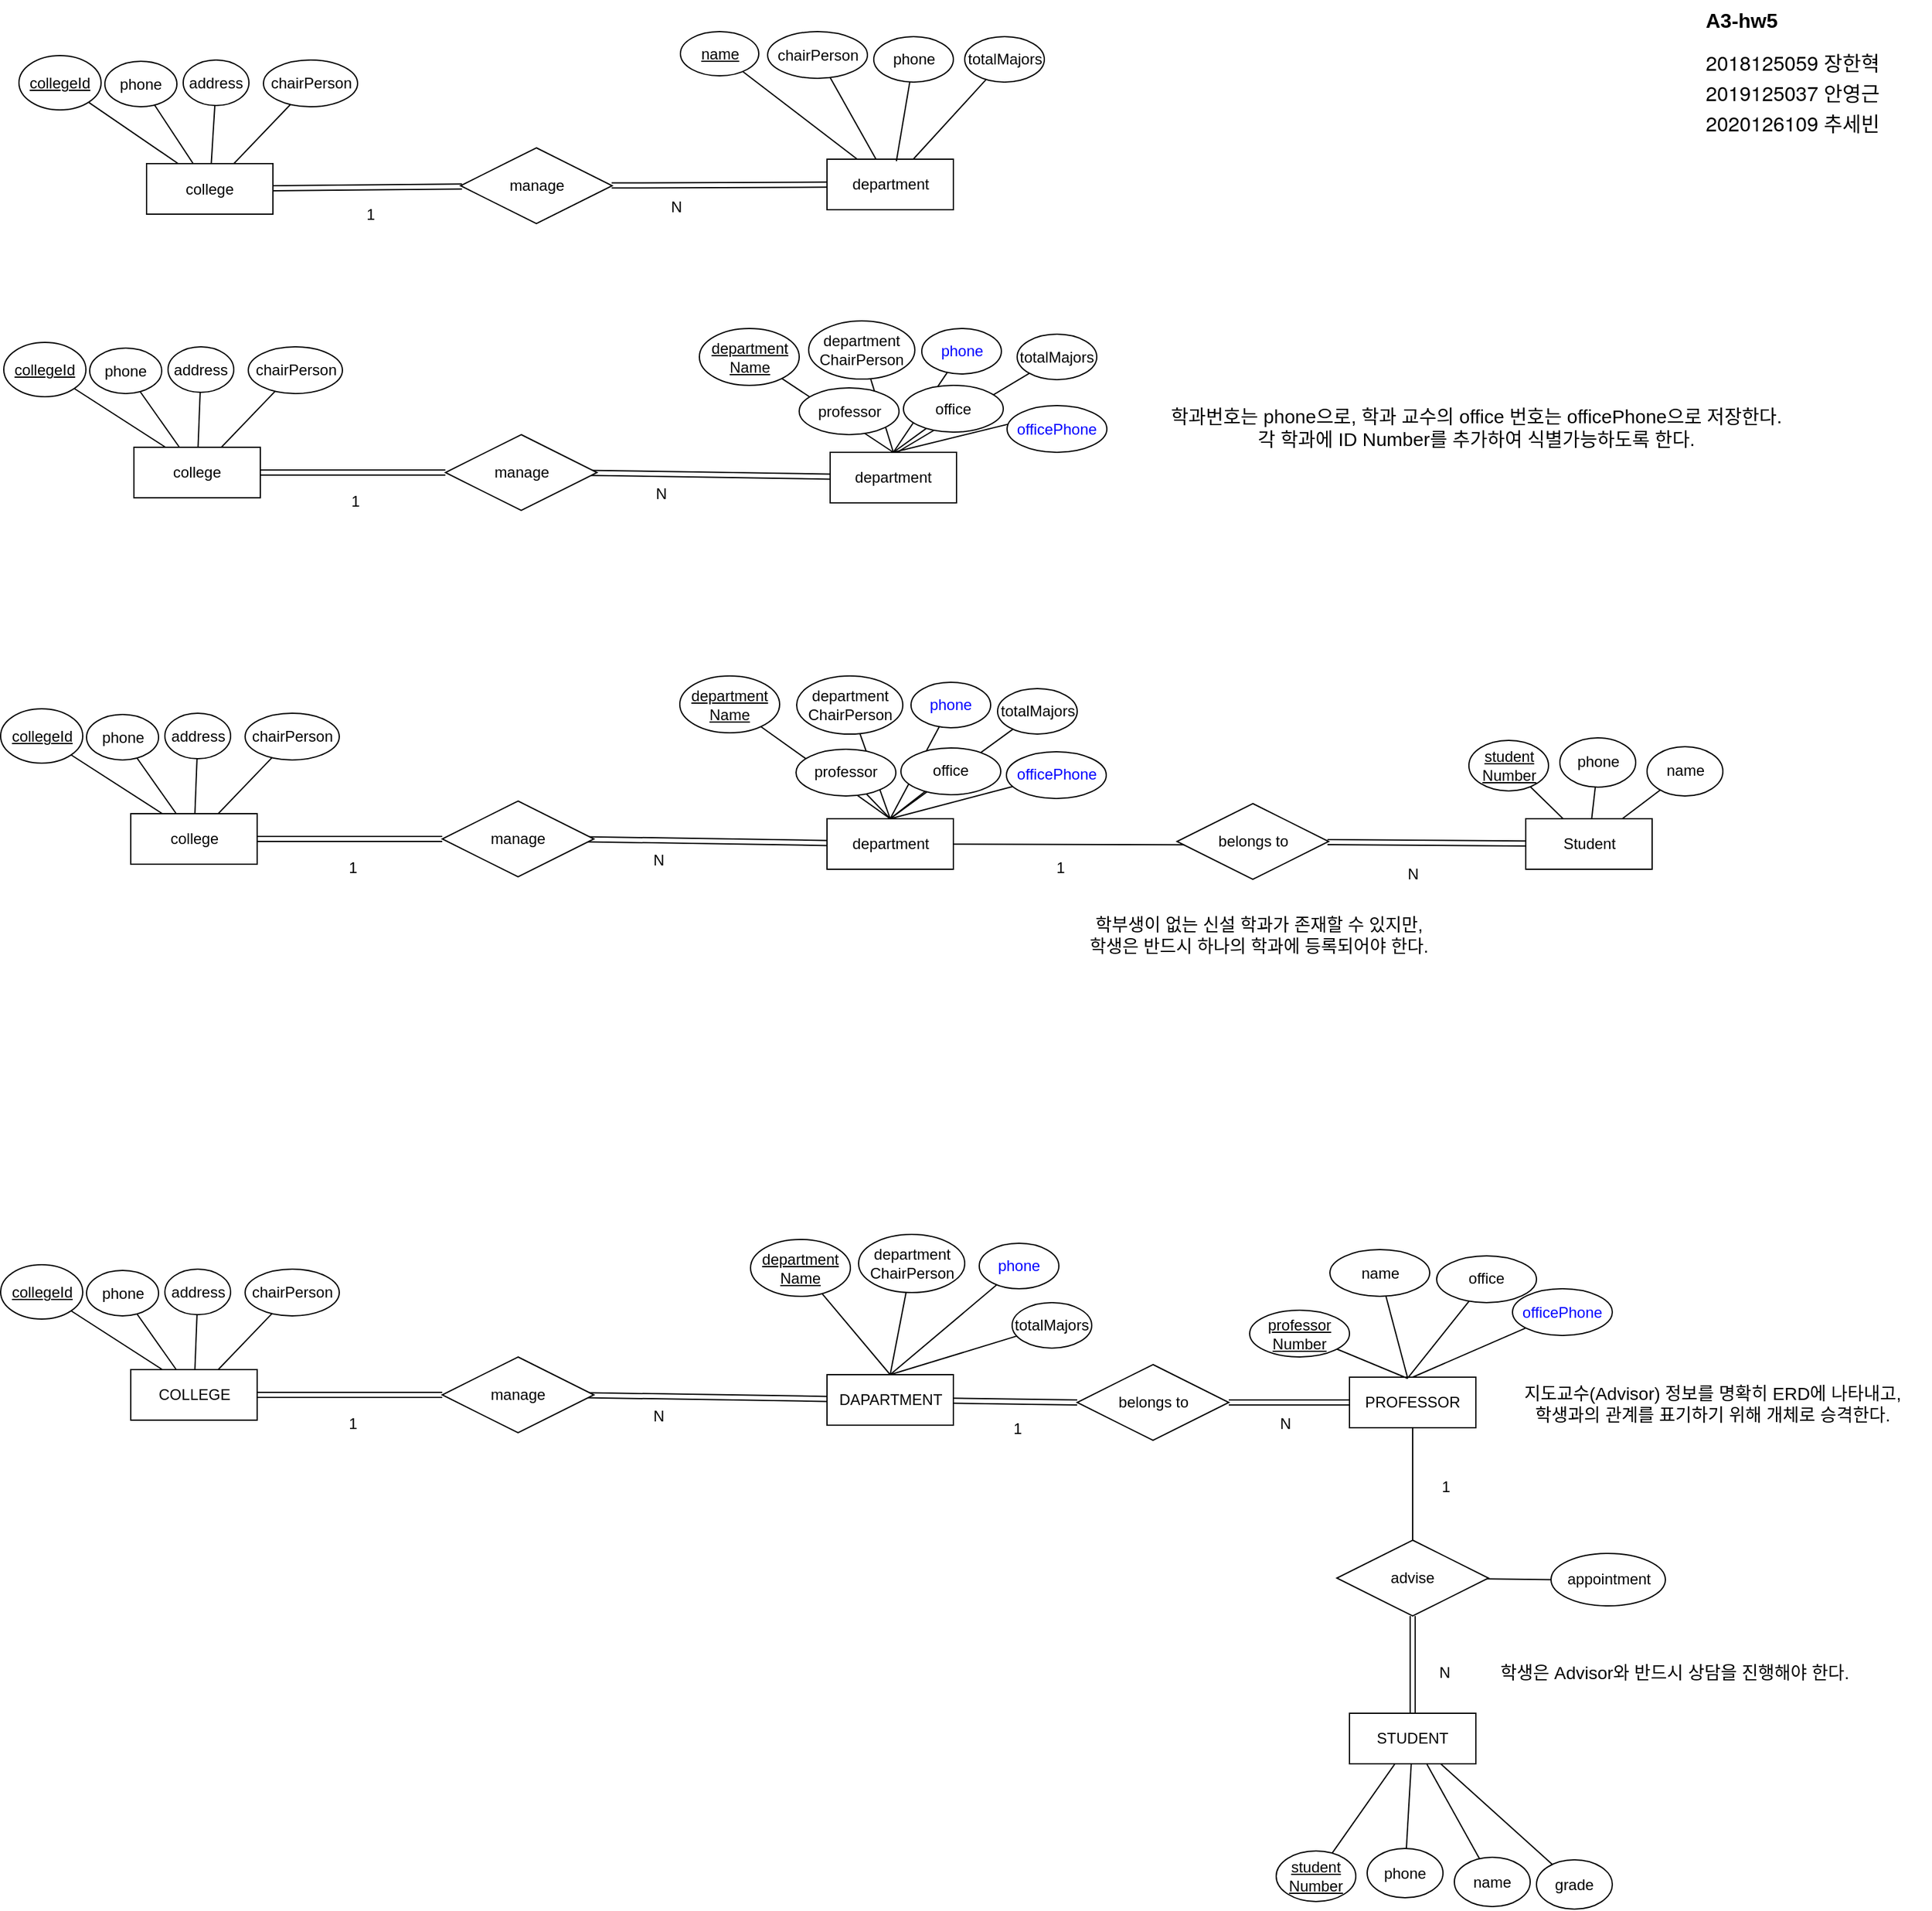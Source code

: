 <mxfile version="24.2.7" type="github">
  <diagram name="페이지-1" id="x8SsmTS3z8Ox9c6H-yE6">
    <mxGraphModel dx="1257" dy="1137" grid="0" gridSize="10" guides="1" tooltips="1" connect="1" arrows="1" fold="1" page="1" pageScale="1" pageWidth="1600" pageHeight="900" math="0" shadow="0">
      <root>
        <mxCell id="0" />
        <mxCell id="1" parent="0" />
        <mxCell id="0O6U-kspZKTYRyNdCRrt-160" style="rounded=0;orthogonalLoop=1;jettySize=auto;html=1;endArrow=none;endFill=0;entryX=0.5;entryY=0;entryDx=0;entryDy=0;" parent="1" target="0O6U-kspZKTYRyNdCRrt-48" edge="1">
          <mxGeometry relative="1" as="geometry">
            <mxPoint x="872.739" y="357.702" as="sourcePoint" />
            <mxPoint x="785" y="464" as="targetPoint" />
          </mxGeometry>
        </mxCell>
        <mxCell id="0O6U-kspZKTYRyNdCRrt-72" style="rounded=0;orthogonalLoop=1;jettySize=auto;html=1;endArrow=none;endFill=0;entryX=0.5;entryY=0;entryDx=0;entryDy=0;" parent="1" source="0O6U-kspZKTYRyNdCRrt-70" target="0O6U-kspZKTYRyNdCRrt-48" edge="1">
          <mxGeometry relative="1" as="geometry" />
        </mxCell>
        <mxCell id="0O6U-kspZKTYRyNdCRrt-22" style="rounded=0;orthogonalLoop=1;jettySize=auto;html=1;endArrow=none;endFill=0;" parent="1" source="0O6U-kspZKTYRyNdCRrt-1" target="0O6U-kspZKTYRyNdCRrt-21" edge="1">
          <mxGeometry relative="1" as="geometry" />
        </mxCell>
        <mxCell id="0O6U-kspZKTYRyNdCRrt-1" value="department" style="whiteSpace=wrap;html=1;align=center;" parent="1" vertex="1">
          <mxGeometry x="696.5" y="156" width="100" height="40" as="geometry" />
        </mxCell>
        <mxCell id="0O6U-kspZKTYRyNdCRrt-15" style="rounded=0;orthogonalLoop=1;jettySize=auto;html=1;endArrow=none;endFill=0;" parent="1" source="0O6U-kspZKTYRyNdCRrt-2" target="0O6U-kspZKTYRyNdCRrt-1" edge="1">
          <mxGeometry relative="1" as="geometry" />
        </mxCell>
        <mxCell id="0O6U-kspZKTYRyNdCRrt-2" value="chairPerson" style="ellipse;whiteSpace=wrap;html=1;align=center;" parent="1" vertex="1">
          <mxGeometry x="649.5" y="55" width="79" height="37" as="geometry" />
        </mxCell>
        <mxCell id="0O6U-kspZKTYRyNdCRrt-13" style="rounded=0;orthogonalLoop=1;jettySize=auto;html=1;endArrow=none;endFill=0;" parent="1" source="0O6U-kspZKTYRyNdCRrt-3" target="0O6U-kspZKTYRyNdCRrt-1" edge="1">
          <mxGeometry relative="1" as="geometry" />
        </mxCell>
        <mxCell id="0O6U-kspZKTYRyNdCRrt-3" value="&lt;u&gt;name&lt;/u&gt;" style="ellipse;whiteSpace=wrap;html=1;align=center;" parent="1" vertex="1">
          <mxGeometry x="580.5" y="55" width="62" height="35" as="geometry" />
        </mxCell>
        <mxCell id="0O6U-kspZKTYRyNdCRrt-18" style="rounded=0;orthogonalLoop=1;jettySize=auto;html=1;entryX=0.549;entryY=0.04;entryDx=0;entryDy=0;endArrow=none;endFill=0;entryPerimeter=0;" parent="1" source="0O6U-kspZKTYRyNdCRrt-4" target="0O6U-kspZKTYRyNdCRrt-1" edge="1">
          <mxGeometry relative="1" as="geometry" />
        </mxCell>
        <mxCell id="0O6U-kspZKTYRyNdCRrt-4" value="phone" style="ellipse;whiteSpace=wrap;html=1;align=center;" parent="1" vertex="1">
          <mxGeometry x="733.5" y="59" width="63" height="36" as="geometry" />
        </mxCell>
        <mxCell id="0O6U-kspZKTYRyNdCRrt-19" style="rounded=0;orthogonalLoop=1;jettySize=auto;html=1;endArrow=none;endFill=0;" parent="1" source="0O6U-kspZKTYRyNdCRrt-5" target="0O6U-kspZKTYRyNdCRrt-6" edge="1">
          <mxGeometry relative="1" as="geometry" />
        </mxCell>
        <mxCell id="0O6U-kspZKTYRyNdCRrt-5" value="address" style="ellipse;whiteSpace=wrap;html=1;align=center;" parent="1" vertex="1">
          <mxGeometry x="187" y="77.5" width="52" height="36" as="geometry" />
        </mxCell>
        <mxCell id="0O6U-kspZKTYRyNdCRrt-173" style="rounded=0;orthogonalLoop=1;jettySize=auto;html=1;shape=link;" parent="1" source="0O6U-kspZKTYRyNdCRrt-6" target="0O6U-kspZKTYRyNdCRrt-7" edge="1">
          <mxGeometry relative="1" as="geometry" />
        </mxCell>
        <mxCell id="0O6U-kspZKTYRyNdCRrt-6" value="college" style="whiteSpace=wrap;html=1;align=center;" parent="1" vertex="1">
          <mxGeometry x="158" y="159.5" width="100" height="40" as="geometry" />
        </mxCell>
        <mxCell id="0O6U-kspZKTYRyNdCRrt-10" style="rounded=0;orthogonalLoop=1;jettySize=auto;html=1;shape=link;" parent="1" source="0O6U-kspZKTYRyNdCRrt-7" target="0O6U-kspZKTYRyNdCRrt-1" edge="1">
          <mxGeometry relative="1" as="geometry" />
        </mxCell>
        <mxCell id="0O6U-kspZKTYRyNdCRrt-7" value="manage" style="shape=rhombus;perimeter=rhombusPerimeter;whiteSpace=wrap;html=1;align=center;" parent="1" vertex="1">
          <mxGeometry x="406.5" y="147" width="120" height="60" as="geometry" />
        </mxCell>
        <mxCell id="0O6U-kspZKTYRyNdCRrt-11" value="1" style="text;html=1;align=center;verticalAlign=middle;resizable=0;points=[];autosize=1;strokeColor=none;fillColor=none;" parent="1" vertex="1">
          <mxGeometry x="322.5" y="187" width="25" height="26" as="geometry" />
        </mxCell>
        <mxCell id="0O6U-kspZKTYRyNdCRrt-12" value="N" style="text;html=1;align=center;verticalAlign=middle;resizable=0;points=[];autosize=1;strokeColor=none;fillColor=none;" parent="1" vertex="1">
          <mxGeometry x="563.5" y="181" width="27" height="26" as="geometry" />
        </mxCell>
        <mxCell id="0O6U-kspZKTYRyNdCRrt-14" style="edgeStyle=orthogonalEdgeStyle;rounded=0;orthogonalLoop=1;jettySize=auto;html=1;exitX=0.5;exitY=1;exitDx=0;exitDy=0;" parent="1" source="0O6U-kspZKTYRyNdCRrt-3" target="0O6U-kspZKTYRyNdCRrt-3" edge="1">
          <mxGeometry relative="1" as="geometry" />
        </mxCell>
        <mxCell id="0O6U-kspZKTYRyNdCRrt-17" style="rounded=0;orthogonalLoop=1;jettySize=auto;html=1;endArrow=none;endFill=0;" parent="1" source="0O6U-kspZKTYRyNdCRrt-16" target="0O6U-kspZKTYRyNdCRrt-6" edge="1">
          <mxGeometry relative="1" as="geometry" />
        </mxCell>
        <mxCell id="0O6U-kspZKTYRyNdCRrt-16" value="phone" style="ellipse;whiteSpace=wrap;html=1;align=center;" parent="1" vertex="1">
          <mxGeometry x="125" y="78.5" width="57" height="36" as="geometry" />
        </mxCell>
        <mxCell id="0O6U-kspZKTYRyNdCRrt-21" value="totalMajors" style="ellipse;whiteSpace=wrap;html=1;align=center;" parent="1" vertex="1">
          <mxGeometry x="805.5" y="59" width="63" height="36" as="geometry" />
        </mxCell>
        <mxCell id="0O6U-kspZKTYRyNdCRrt-46" style="rounded=0;orthogonalLoop=1;jettySize=auto;html=1;endArrow=none;endFill=0;" parent="1" source="0O6U-kspZKTYRyNdCRrt-43" target="0O6U-kspZKTYRyNdCRrt-6" edge="1">
          <mxGeometry relative="1" as="geometry" />
        </mxCell>
        <mxCell id="0O6U-kspZKTYRyNdCRrt-43" value="chairPerson" style="ellipse;whiteSpace=wrap;html=1;align=center;" parent="1" vertex="1">
          <mxGeometry x="250.5" y="77.5" width="74.5" height="37" as="geometry" />
        </mxCell>
        <mxCell id="0O6U-kspZKTYRyNdCRrt-47" style="rounded=0;orthogonalLoop=1;jettySize=auto;html=1;endArrow=none;endFill=0;exitX=0.531;exitY=-0.003;exitDx=0;exitDy=0;exitPerimeter=0;" parent="1" source="0O6U-kspZKTYRyNdCRrt-48" target="0O6U-kspZKTYRyNdCRrt-66" edge="1">
          <mxGeometry relative="1" as="geometry" />
        </mxCell>
        <mxCell id="0O6U-kspZKTYRyNdCRrt-48" value="department" style="whiteSpace=wrap;html=1;align=center;" parent="1" vertex="1">
          <mxGeometry x="699" y="388" width="100" height="40" as="geometry" />
        </mxCell>
        <mxCell id="0O6U-kspZKTYRyNdCRrt-49" style="rounded=0;orthogonalLoop=1;jettySize=auto;html=1;endArrow=none;endFill=0;entryX=0.5;entryY=0;entryDx=0;entryDy=0;" parent="1" source="0O6U-kspZKTYRyNdCRrt-50" target="0O6U-kspZKTYRyNdCRrt-48" edge="1">
          <mxGeometry relative="1" as="geometry">
            <mxPoint x="756" y="463" as="targetPoint" />
          </mxGeometry>
        </mxCell>
        <mxCell id="0O6U-kspZKTYRyNdCRrt-50" value="&lt;div&gt;department&lt;/div&gt;ChairPerson" style="ellipse;whiteSpace=wrap;html=1;align=center;" parent="1" vertex="1">
          <mxGeometry x="682" y="284" width="84" height="46" as="geometry" />
        </mxCell>
        <mxCell id="0O6U-kspZKTYRyNdCRrt-51" style="rounded=0;orthogonalLoop=1;jettySize=auto;html=1;endArrow=none;endFill=0;entryX=0.5;entryY=0;entryDx=0;entryDy=0;" parent="1" source="0O6U-kspZKTYRyNdCRrt-52" target="0O6U-kspZKTYRyNdCRrt-48" edge="1">
          <mxGeometry relative="1" as="geometry" />
        </mxCell>
        <mxCell id="0O6U-kspZKTYRyNdCRrt-52" value="&lt;u&gt;department&lt;/u&gt;&lt;div&gt;&lt;u&gt;Name&lt;/u&gt;&lt;/div&gt;" style="ellipse;whiteSpace=wrap;html=1;align=center;" parent="1" vertex="1">
          <mxGeometry x="595.5" y="290" width="79" height="45" as="geometry" />
        </mxCell>
        <mxCell id="0O6U-kspZKTYRyNdCRrt-53" style="rounded=0;orthogonalLoop=1;jettySize=auto;html=1;entryX=0.5;entryY=0;entryDx=0;entryDy=0;endArrow=none;endFill=0;" parent="1" source="0O6U-kspZKTYRyNdCRrt-54" target="0O6U-kspZKTYRyNdCRrt-48" edge="1">
          <mxGeometry relative="1" as="geometry" />
        </mxCell>
        <mxCell id="0O6U-kspZKTYRyNdCRrt-54" value="&lt;font color=&quot;#0000ff&quot;&gt;phone&lt;/font&gt;" style="ellipse;whiteSpace=wrap;html=1;align=center;" parent="1" vertex="1">
          <mxGeometry x="771.5" y="290" width="63" height="36" as="geometry" />
        </mxCell>
        <mxCell id="0O6U-kspZKTYRyNdCRrt-63" style="edgeStyle=orthogonalEdgeStyle;rounded=0;orthogonalLoop=1;jettySize=auto;html=1;exitX=0.5;exitY=1;exitDx=0;exitDy=0;" parent="1" source="0O6U-kspZKTYRyNdCRrt-52" target="0O6U-kspZKTYRyNdCRrt-52" edge="1">
          <mxGeometry relative="1" as="geometry" />
        </mxCell>
        <mxCell id="0O6U-kspZKTYRyNdCRrt-66" value="totalMajors" style="ellipse;whiteSpace=wrap;html=1;align=center;" parent="1" vertex="1">
          <mxGeometry x="847" y="294.5" width="63" height="36" as="geometry" />
        </mxCell>
        <mxCell id="0O6U-kspZKTYRyNdCRrt-69" value="professor" style="ellipse;whiteSpace=wrap;html=1;align=center;" parent="1" vertex="1">
          <mxGeometry x="674.5" y="337" width="79" height="37" as="geometry" />
        </mxCell>
        <mxCell id="0O6U-kspZKTYRyNdCRrt-70" value="office" style="ellipse;whiteSpace=wrap;html=1;align=center;" parent="1" vertex="1">
          <mxGeometry x="757" y="335" width="79" height="37" as="geometry" />
        </mxCell>
        <mxCell id="0O6U-kspZKTYRyNdCRrt-73" style="edgeStyle=orthogonalEdgeStyle;rounded=0;orthogonalLoop=1;jettySize=auto;html=1;exitX=0.5;exitY=1;exitDx=0;exitDy=0;" parent="1" source="0O6U-kspZKTYRyNdCRrt-69" target="0O6U-kspZKTYRyNdCRrt-69" edge="1">
          <mxGeometry relative="1" as="geometry" />
        </mxCell>
        <mxCell id="0O6U-kspZKTYRyNdCRrt-145" value="&lt;font style=&quot;font-size: 15px;&quot;&gt;학과번호는 phone으로, 학과 교수의 office 번호는 officePhone으로 저장한다.&lt;/font&gt;&lt;div&gt;&lt;span style=&quot;font-size: 15px;&quot;&gt;각 학과에 ID Number를 추가하여 식별가능하도록 한다.&lt;/span&gt;&lt;/div&gt;" style="text;html=1;align=center;verticalAlign=middle;resizable=0;points=[];autosize=1;strokeColor=none;fillColor=none;" parent="1" vertex="1">
          <mxGeometry x="967" y="344" width="485" height="48" as="geometry" />
        </mxCell>
        <mxCell id="0O6U-kspZKTYRyNdCRrt-152" style="rounded=0;orthogonalLoop=1;jettySize=auto;html=1;entryX=0.25;entryY=0;entryDx=0;entryDy=0;endArrow=none;endFill=0;" parent="1" source="0O6U-kspZKTYRyNdCRrt-150" target="0O6U-kspZKTYRyNdCRrt-6" edge="1">
          <mxGeometry relative="1" as="geometry" />
        </mxCell>
        <mxCell id="0O6U-kspZKTYRyNdCRrt-150" value="&lt;u&gt;collegeId&lt;/u&gt;" style="ellipse;whiteSpace=wrap;html=1;align=center;" parent="1" vertex="1">
          <mxGeometry x="57" y="74" width="65" height="43" as="geometry" />
        </mxCell>
        <mxCell id="0O6U-kspZKTYRyNdCRrt-159" value="&lt;font color=&quot;#0000ff&quot;&gt;officePhone&lt;/font&gt;" style="ellipse;whiteSpace=wrap;html=1;align=center;" parent="1" vertex="1">
          <mxGeometry x="839" y="351" width="79" height="37" as="geometry" />
        </mxCell>
        <mxCell id="0O6U-kspZKTYRyNdCRrt-182" style="rounded=0;orthogonalLoop=1;jettySize=auto;html=1;endArrow=none;endFill=0;" parent="1" source="0O6U-kspZKTYRyNdCRrt-183" target="0O6U-kspZKTYRyNdCRrt-185" edge="1">
          <mxGeometry relative="1" as="geometry" />
        </mxCell>
        <mxCell id="0O6U-kspZKTYRyNdCRrt-183" value="address" style="ellipse;whiteSpace=wrap;html=1;align=center;" parent="1" vertex="1">
          <mxGeometry x="175" y="304.5" width="52" height="36" as="geometry" />
        </mxCell>
        <mxCell id="0O6U-kspZKTYRyNdCRrt-184" style="rounded=0;orthogonalLoop=1;jettySize=auto;html=1;shape=link;" parent="1" source="0O6U-kspZKTYRyNdCRrt-185" target="0O6U-kspZKTYRyNdCRrt-187" edge="1">
          <mxGeometry relative="1" as="geometry" />
        </mxCell>
        <mxCell id="0O6U-kspZKTYRyNdCRrt-185" value="college" style="whiteSpace=wrap;html=1;align=center;" parent="1" vertex="1">
          <mxGeometry x="148" y="384" width="100" height="40" as="geometry" />
        </mxCell>
        <mxCell id="0O6U-kspZKTYRyNdCRrt-186" style="rounded=0;orthogonalLoop=1;jettySize=auto;html=1;shape=link;" parent="1" target="0O6U-kspZKTYRyNdCRrt-48" edge="1">
          <mxGeometry relative="1" as="geometry">
            <mxPoint x="506.574" y="404.207" as="sourcePoint" />
            <mxPoint x="677" y="403.599" as="targetPoint" />
          </mxGeometry>
        </mxCell>
        <mxCell id="0O6U-kspZKTYRyNdCRrt-187" value="manage" style="shape=rhombus;perimeter=rhombusPerimeter;whiteSpace=wrap;html=1;align=center;" parent="1" vertex="1">
          <mxGeometry x="394.5" y="374" width="120" height="60" as="geometry" />
        </mxCell>
        <mxCell id="0O6U-kspZKTYRyNdCRrt-188" value="1" style="text;html=1;align=center;verticalAlign=middle;resizable=0;points=[];autosize=1;strokeColor=none;fillColor=none;" parent="1" vertex="1">
          <mxGeometry x="310.5" y="414" width="25" height="26" as="geometry" />
        </mxCell>
        <mxCell id="0O6U-kspZKTYRyNdCRrt-189" value="N" style="text;html=1;align=center;verticalAlign=middle;resizable=0;points=[];autosize=1;strokeColor=none;fillColor=none;" parent="1" vertex="1">
          <mxGeometry x="551.5" y="408" width="27" height="26" as="geometry" />
        </mxCell>
        <mxCell id="0O6U-kspZKTYRyNdCRrt-190" style="edgeStyle=orthogonalEdgeStyle;rounded=0;orthogonalLoop=1;jettySize=auto;html=1;exitX=0.5;exitY=1;exitDx=0;exitDy=0;" parent="1" edge="1">
          <mxGeometry relative="1" as="geometry">
            <mxPoint x="599.5" y="317" as="sourcePoint" />
            <mxPoint x="599.5" y="317" as="targetPoint" />
          </mxGeometry>
        </mxCell>
        <mxCell id="0O6U-kspZKTYRyNdCRrt-191" style="rounded=0;orthogonalLoop=1;jettySize=auto;html=1;endArrow=none;endFill=0;" parent="1" source="0O6U-kspZKTYRyNdCRrt-192" target="0O6U-kspZKTYRyNdCRrt-185" edge="1">
          <mxGeometry relative="1" as="geometry" />
        </mxCell>
        <mxCell id="0O6U-kspZKTYRyNdCRrt-192" value="phone" style="ellipse;whiteSpace=wrap;html=1;align=center;" parent="1" vertex="1">
          <mxGeometry x="113" y="305.5" width="57" height="36" as="geometry" />
        </mxCell>
        <mxCell id="0O6U-kspZKTYRyNdCRrt-194" style="rounded=0;orthogonalLoop=1;jettySize=auto;html=1;endArrow=none;endFill=0;" parent="1" source="0O6U-kspZKTYRyNdCRrt-195" target="0O6U-kspZKTYRyNdCRrt-185" edge="1">
          <mxGeometry relative="1" as="geometry" />
        </mxCell>
        <mxCell id="0O6U-kspZKTYRyNdCRrt-195" value="chairPerson" style="ellipse;whiteSpace=wrap;html=1;align=center;" parent="1" vertex="1">
          <mxGeometry x="238.5" y="304.5" width="74.5" height="37" as="geometry" />
        </mxCell>
        <mxCell id="0O6U-kspZKTYRyNdCRrt-196" style="rounded=0;orthogonalLoop=1;jettySize=auto;html=1;entryX=0.25;entryY=0;entryDx=0;entryDy=0;endArrow=none;endFill=0;" parent="1" source="0O6U-kspZKTYRyNdCRrt-197" target="0O6U-kspZKTYRyNdCRrt-185" edge="1">
          <mxGeometry relative="1" as="geometry" />
        </mxCell>
        <mxCell id="0O6U-kspZKTYRyNdCRrt-197" value="&lt;u&gt;collegeId&lt;/u&gt;" style="ellipse;whiteSpace=wrap;html=1;align=center;" parent="1" vertex="1">
          <mxGeometry x="45" y="301" width="65" height="43" as="geometry" />
        </mxCell>
        <mxCell id="0O6U-kspZKTYRyNdCRrt-199" style="rounded=0;orthogonalLoop=1;jettySize=auto;html=1;endArrow=none;endFill=0;entryX=0.5;entryY=0;entryDx=0;entryDy=0;" parent="1" source="0O6U-kspZKTYRyNdCRrt-217" target="0O6U-kspZKTYRyNdCRrt-204" edge="1">
          <mxGeometry relative="1" as="geometry">
            <mxPoint x="782.5" y="754" as="targetPoint" />
          </mxGeometry>
        </mxCell>
        <mxCell id="0O6U-kspZKTYRyNdCRrt-201" style="rounded=0;orthogonalLoop=1;jettySize=auto;html=1;endArrow=none;endFill=0;entryX=0.5;entryY=0;entryDx=0;entryDy=0;" parent="1" source="0O6U-kspZKTYRyNdCRrt-214" target="0O6U-kspZKTYRyNdCRrt-204" edge="1">
          <mxGeometry relative="1" as="geometry" />
        </mxCell>
        <mxCell id="0O6U-kspZKTYRyNdCRrt-202" style="rounded=0;orthogonalLoop=1;jettySize=auto;html=1;endArrow=none;endFill=0;entryX=0.5;entryY=0;entryDx=0;entryDy=0;" parent="1" source="0O6U-kspZKTYRyNdCRrt-213" target="0O6U-kspZKTYRyNdCRrt-204" edge="1">
          <mxGeometry relative="1" as="geometry" />
        </mxCell>
        <mxCell id="0O6U-kspZKTYRyNdCRrt-203" style="rounded=0;orthogonalLoop=1;jettySize=auto;html=1;endArrow=none;endFill=0;exitX=0.5;exitY=0;exitDx=0;exitDy=0;" parent="1" source="0O6U-kspZKTYRyNdCRrt-204" target="0O6U-kspZKTYRyNdCRrt-212" edge="1">
          <mxGeometry relative="1" as="geometry" />
        </mxCell>
        <mxCell id="0O6U-kspZKTYRyNdCRrt-204" value="department" style="whiteSpace=wrap;html=1;align=center;" parent="1" vertex="1">
          <mxGeometry x="696.5" y="678" width="100" height="40" as="geometry" />
        </mxCell>
        <mxCell id="0O6U-kspZKTYRyNdCRrt-205" style="rounded=0;orthogonalLoop=1;jettySize=auto;html=1;endArrow=none;endFill=0;entryX=0.5;entryY=0;entryDx=0;entryDy=0;" parent="1" source="0O6U-kspZKTYRyNdCRrt-206" target="0O6U-kspZKTYRyNdCRrt-204" edge="1">
          <mxGeometry relative="1" as="geometry">
            <mxPoint x="753.5" y="753" as="targetPoint" />
          </mxGeometry>
        </mxCell>
        <mxCell id="0O6U-kspZKTYRyNdCRrt-206" value="&lt;div&gt;department&lt;/div&gt;ChairPerson" style="ellipse;whiteSpace=wrap;html=1;align=center;" parent="1" vertex="1">
          <mxGeometry x="672.5" y="565" width="84" height="46" as="geometry" />
        </mxCell>
        <mxCell id="0O6U-kspZKTYRyNdCRrt-207" style="rounded=0;orthogonalLoop=1;jettySize=auto;html=1;endArrow=none;endFill=0;entryX=0.5;entryY=0;entryDx=0;entryDy=0;" parent="1" target="0O6U-kspZKTYRyNdCRrt-204" edge="1">
          <mxGeometry relative="1" as="geometry">
            <mxPoint x="644" y="605" as="sourcePoint" />
          </mxGeometry>
        </mxCell>
        <mxCell id="0O6U-kspZKTYRyNdCRrt-208" value="&lt;u&gt;department&lt;/u&gt;&lt;div&gt;&lt;u&gt;Name&lt;/u&gt;&lt;/div&gt;" style="ellipse;whiteSpace=wrap;html=1;align=center;" parent="1" vertex="1">
          <mxGeometry x="580" y="565" width="79" height="45" as="geometry" />
        </mxCell>
        <mxCell id="0O6U-kspZKTYRyNdCRrt-209" style="rounded=0;orthogonalLoop=1;jettySize=auto;html=1;entryX=0.5;entryY=0;entryDx=0;entryDy=0;endArrow=none;endFill=0;" parent="1" source="0O6U-kspZKTYRyNdCRrt-210" target="0O6U-kspZKTYRyNdCRrt-204" edge="1">
          <mxGeometry relative="1" as="geometry" />
        </mxCell>
        <mxCell id="0O6U-kspZKTYRyNdCRrt-210" value="&lt;font color=&quot;#0000ff&quot;&gt;phone&lt;/font&gt;" style="ellipse;whiteSpace=wrap;html=1;align=center;" parent="1" vertex="1">
          <mxGeometry x="763" y="570" width="63" height="36" as="geometry" />
        </mxCell>
        <mxCell id="0O6U-kspZKTYRyNdCRrt-211" style="edgeStyle=orthogonalEdgeStyle;rounded=0;orthogonalLoop=1;jettySize=auto;html=1;exitX=0.5;exitY=1;exitDx=0;exitDy=0;" parent="1" source="0O6U-kspZKTYRyNdCRrt-208" target="0O6U-kspZKTYRyNdCRrt-208" edge="1">
          <mxGeometry relative="1" as="geometry" />
        </mxCell>
        <mxCell id="0O6U-kspZKTYRyNdCRrt-212" value="totalMajors" style="ellipse;whiteSpace=wrap;html=1;align=center;" parent="1" vertex="1">
          <mxGeometry x="831.5" y="575" width="63" height="36" as="geometry" />
        </mxCell>
        <mxCell id="0O6U-kspZKTYRyNdCRrt-213" value="professor" style="ellipse;whiteSpace=wrap;html=1;align=center;" parent="1" vertex="1">
          <mxGeometry x="672" y="622.98" width="79" height="37" as="geometry" />
        </mxCell>
        <mxCell id="0O6U-kspZKTYRyNdCRrt-214" value="office" style="ellipse;whiteSpace=wrap;html=1;align=center;" parent="1" vertex="1">
          <mxGeometry x="755" y="621.98" width="79" height="37" as="geometry" />
        </mxCell>
        <mxCell id="0O6U-kspZKTYRyNdCRrt-215" style="edgeStyle=orthogonalEdgeStyle;rounded=0;orthogonalLoop=1;jettySize=auto;html=1;exitX=0.5;exitY=1;exitDx=0;exitDy=0;" parent="1" source="0O6U-kspZKTYRyNdCRrt-213" target="0O6U-kspZKTYRyNdCRrt-213" edge="1">
          <mxGeometry relative="1" as="geometry" />
        </mxCell>
        <mxCell id="0O6U-kspZKTYRyNdCRrt-217" value="&lt;font color=&quot;#0000ff&quot;&gt;officePhone&lt;/font&gt;" style="ellipse;whiteSpace=wrap;html=1;align=center;" parent="1" vertex="1">
          <mxGeometry x="838.5" y="624.96" width="79" height="37" as="geometry" />
        </mxCell>
        <mxCell id="0O6U-kspZKTYRyNdCRrt-218" style="rounded=0;orthogonalLoop=1;jettySize=auto;html=1;endArrow=none;endFill=0;" parent="1" source="0O6U-kspZKTYRyNdCRrt-219" target="0O6U-kspZKTYRyNdCRrt-221" edge="1">
          <mxGeometry relative="1" as="geometry" />
        </mxCell>
        <mxCell id="0O6U-kspZKTYRyNdCRrt-219" value="address" style="ellipse;whiteSpace=wrap;html=1;align=center;" parent="1" vertex="1">
          <mxGeometry x="172.5" y="594.5" width="52" height="36" as="geometry" />
        </mxCell>
        <mxCell id="0O6U-kspZKTYRyNdCRrt-220" style="rounded=0;orthogonalLoop=1;jettySize=auto;html=1;shape=link;" parent="1" source="0O6U-kspZKTYRyNdCRrt-221" target="0O6U-kspZKTYRyNdCRrt-223" edge="1">
          <mxGeometry relative="1" as="geometry" />
        </mxCell>
        <mxCell id="0O6U-kspZKTYRyNdCRrt-221" value="college" style="whiteSpace=wrap;html=1;align=center;" parent="1" vertex="1">
          <mxGeometry x="145.5" y="674" width="100" height="40" as="geometry" />
        </mxCell>
        <mxCell id="0O6U-kspZKTYRyNdCRrt-222" style="rounded=0;orthogonalLoop=1;jettySize=auto;html=1;shape=link;" parent="1" target="0O6U-kspZKTYRyNdCRrt-204" edge="1">
          <mxGeometry relative="1" as="geometry">
            <mxPoint x="504.074" y="694.207" as="sourcePoint" />
            <mxPoint x="674.5" y="693.599" as="targetPoint" />
          </mxGeometry>
        </mxCell>
        <mxCell id="0O6U-kspZKTYRyNdCRrt-223" value="manage" style="shape=rhombus;perimeter=rhombusPerimeter;whiteSpace=wrap;html=1;align=center;" parent="1" vertex="1">
          <mxGeometry x="392" y="664" width="120" height="60" as="geometry" />
        </mxCell>
        <mxCell id="0O6U-kspZKTYRyNdCRrt-224" value="1" style="text;html=1;align=center;verticalAlign=middle;resizable=0;points=[];autosize=1;strokeColor=none;fillColor=none;" parent="1" vertex="1">
          <mxGeometry x="308" y="704" width="25" height="26" as="geometry" />
        </mxCell>
        <mxCell id="0O6U-kspZKTYRyNdCRrt-225" value="N" style="text;html=1;align=center;verticalAlign=middle;resizable=0;points=[];autosize=1;strokeColor=none;fillColor=none;" parent="1" vertex="1">
          <mxGeometry x="549" y="698" width="27" height="26" as="geometry" />
        </mxCell>
        <mxCell id="0O6U-kspZKTYRyNdCRrt-226" style="edgeStyle=orthogonalEdgeStyle;rounded=0;orthogonalLoop=1;jettySize=auto;html=1;exitX=0.5;exitY=1;exitDx=0;exitDy=0;" parent="1" edge="1">
          <mxGeometry relative="1" as="geometry">
            <mxPoint x="597" y="607" as="sourcePoint" />
            <mxPoint x="597" y="607" as="targetPoint" />
          </mxGeometry>
        </mxCell>
        <mxCell id="0O6U-kspZKTYRyNdCRrt-227" style="rounded=0;orthogonalLoop=1;jettySize=auto;html=1;endArrow=none;endFill=0;" parent="1" source="0O6U-kspZKTYRyNdCRrt-228" target="0O6U-kspZKTYRyNdCRrt-221" edge="1">
          <mxGeometry relative="1" as="geometry" />
        </mxCell>
        <mxCell id="0O6U-kspZKTYRyNdCRrt-228" value="phone" style="ellipse;whiteSpace=wrap;html=1;align=center;" parent="1" vertex="1">
          <mxGeometry x="110.5" y="595.5" width="57" height="36" as="geometry" />
        </mxCell>
        <mxCell id="0O6U-kspZKTYRyNdCRrt-229" style="rounded=0;orthogonalLoop=1;jettySize=auto;html=1;endArrow=none;endFill=0;" parent="1" source="0O6U-kspZKTYRyNdCRrt-230" target="0O6U-kspZKTYRyNdCRrt-221" edge="1">
          <mxGeometry relative="1" as="geometry" />
        </mxCell>
        <mxCell id="0O6U-kspZKTYRyNdCRrt-230" value="chairPerson" style="ellipse;whiteSpace=wrap;html=1;align=center;" parent="1" vertex="1">
          <mxGeometry x="236" y="594.5" width="74.5" height="37" as="geometry" />
        </mxCell>
        <mxCell id="0O6U-kspZKTYRyNdCRrt-231" style="rounded=0;orthogonalLoop=1;jettySize=auto;html=1;entryX=0.25;entryY=0;entryDx=0;entryDy=0;endArrow=none;endFill=0;" parent="1" source="0O6U-kspZKTYRyNdCRrt-232" target="0O6U-kspZKTYRyNdCRrt-221" edge="1">
          <mxGeometry relative="1" as="geometry" />
        </mxCell>
        <mxCell id="0O6U-kspZKTYRyNdCRrt-232" value="&lt;u&gt;collegeId&lt;/u&gt;" style="ellipse;whiteSpace=wrap;html=1;align=center;" parent="1" vertex="1">
          <mxGeometry x="42.5" y="591" width="65" height="43" as="geometry" />
        </mxCell>
        <mxCell id="0O6U-kspZKTYRyNdCRrt-233" value="Student" style="whiteSpace=wrap;html=1;align=center;" parent="1" vertex="1">
          <mxGeometry x="1249.5" y="678" width="100" height="40" as="geometry" />
        </mxCell>
        <mxCell id="0O6U-kspZKTYRyNdCRrt-234" style="rounded=0;orthogonalLoop=1;jettySize=auto;html=1;shape=link;" parent="1" source="0O6U-kspZKTYRyNdCRrt-235" target="0O6U-kspZKTYRyNdCRrt-233" edge="1">
          <mxGeometry relative="1" as="geometry" />
        </mxCell>
        <mxCell id="0O6U-kspZKTYRyNdCRrt-235" value="belongs to" style="shape=rhombus;perimeter=rhombusPerimeter;whiteSpace=wrap;html=1;align=center;" parent="1" vertex="1">
          <mxGeometry x="973.5" y="666" width="120" height="60" as="geometry" />
        </mxCell>
        <mxCell id="0O6U-kspZKTYRyNdCRrt-236" value="&lt;font style=&quot;font-size: 14px;&quot;&gt;학부생이 없는 신설 학과가 존재할 수 있지만,&lt;/font&gt;&lt;div style=&quot;font-size: 14px;&quot;&gt;&lt;font style=&quot;font-size: 14px;&quot;&gt;학생은 반드시 하나의 학과에 등록되어야 한다.&lt;/font&gt;&lt;/div&gt;" style="text;html=1;align=center;verticalAlign=middle;resizable=0;points=[];autosize=1;strokeColor=none;fillColor=none;" parent="1" vertex="1">
          <mxGeometry x="902.5" y="747" width="271" height="46" as="geometry" />
        </mxCell>
        <mxCell id="0O6U-kspZKTYRyNdCRrt-237" style="rounded=0;orthogonalLoop=1;jettySize=auto;html=1;endArrow=none;endFill=0;" parent="1" source="0O6U-kspZKTYRyNdCRrt-238" target="0O6U-kspZKTYRyNdCRrt-233" edge="1">
          <mxGeometry relative="1" as="geometry" />
        </mxCell>
        <mxCell id="0O6U-kspZKTYRyNdCRrt-238" value="&lt;div&gt;&lt;u&gt;student&lt;/u&gt;&lt;/div&gt;&lt;u&gt;Number&lt;/u&gt;" style="ellipse;whiteSpace=wrap;html=1;align=center;" parent="1" vertex="1">
          <mxGeometry x="1204.5" y="615.95" width="63" height="40" as="geometry" />
        </mxCell>
        <mxCell id="0O6U-kspZKTYRyNdCRrt-239" style="rounded=0;orthogonalLoop=1;jettySize=auto;html=1;endArrow=none;endFill=0;" parent="1" source="0O6U-kspZKTYRyNdCRrt-240" target="0O6U-kspZKTYRyNdCRrt-233" edge="1">
          <mxGeometry relative="1" as="geometry" />
        </mxCell>
        <mxCell id="0O6U-kspZKTYRyNdCRrt-240" value="phone" style="ellipse;whiteSpace=wrap;html=1;align=center;" parent="1" vertex="1">
          <mxGeometry x="1276.5" y="613.98" width="60" height="39" as="geometry" />
        </mxCell>
        <mxCell id="0O6U-kspZKTYRyNdCRrt-241" style="rounded=0;orthogonalLoop=1;jettySize=auto;html=1;endArrow=none;endFill=0;" parent="1" source="0O6U-kspZKTYRyNdCRrt-242" target="0O6U-kspZKTYRyNdCRrt-233" edge="1">
          <mxGeometry relative="1" as="geometry" />
        </mxCell>
        <mxCell id="0O6U-kspZKTYRyNdCRrt-242" value="name" style="ellipse;whiteSpace=wrap;html=1;align=center;" parent="1" vertex="1">
          <mxGeometry x="1345.5" y="620.98" width="60" height="39" as="geometry" />
        </mxCell>
        <mxCell id="0O6U-kspZKTYRyNdCRrt-243" value="N" style="text;html=1;align=center;verticalAlign=middle;resizable=0;points=[];autosize=1;strokeColor=none;fillColor=none;" parent="1" vertex="1">
          <mxGeometry x="1146.5" y="709" width="27" height="26" as="geometry" />
        </mxCell>
        <mxCell id="0O6U-kspZKTYRyNdCRrt-245" style="rounded=0;orthogonalLoop=1;jettySize=auto;html=1;entryX=0.047;entryY=0.543;entryDx=0;entryDy=0;entryPerimeter=0;endArrow=none;endFill=0;" parent="1" source="0O6U-kspZKTYRyNdCRrt-204" target="0O6U-kspZKTYRyNdCRrt-235" edge="1">
          <mxGeometry relative="1" as="geometry" />
        </mxCell>
        <mxCell id="0O6U-kspZKTYRyNdCRrt-250" value="1" style="text;html=1;align=center;verticalAlign=middle;resizable=0;points=[];autosize=1;strokeColor=none;fillColor=none;" parent="1" vertex="1">
          <mxGeometry x="868" y="704" width="25" height="26" as="geometry" />
        </mxCell>
        <mxCell id="0O6U-kspZKTYRyNdCRrt-251" style="rounded=0;orthogonalLoop=1;jettySize=auto;html=1;endArrow=none;endFill=0;entryX=0.5;entryY=0;entryDx=0;entryDy=0;" parent="1" source="0O6U-kspZKTYRyNdCRrt-269" target="0O6U-kspZKTYRyNdCRrt-301" edge="1">
          <mxGeometry relative="1" as="geometry">
            <mxPoint x="782.5" y="1194" as="targetPoint" />
          </mxGeometry>
        </mxCell>
        <mxCell id="0O6U-kspZKTYRyNdCRrt-253" style="rounded=0;orthogonalLoop=1;jettySize=auto;html=1;endArrow=none;endFill=0;entryX=0.463;entryY=0.011;entryDx=0;entryDy=0;entryPerimeter=0;" parent="1" source="0O6U-kspZKTYRyNdCRrt-266" target="0O6U-kspZKTYRyNdCRrt-301" edge="1">
          <mxGeometry relative="1" as="geometry" />
        </mxCell>
        <mxCell id="0O6U-kspZKTYRyNdCRrt-255" style="rounded=0;orthogonalLoop=1;jettySize=auto;html=1;endArrow=none;endFill=0;exitX=0.5;exitY=0;exitDx=0;exitDy=0;" parent="1" source="0O6U-kspZKTYRyNdCRrt-256" target="0O6U-kspZKTYRyNdCRrt-264" edge="1">
          <mxGeometry relative="1" as="geometry" />
        </mxCell>
        <mxCell id="0O6U-kspZKTYRyNdCRrt-256" value="DAPARTMENT" style="whiteSpace=wrap;html=1;align=center;" parent="1" vertex="1">
          <mxGeometry x="696.5" y="1118" width="100" height="40" as="geometry" />
        </mxCell>
        <mxCell id="0O6U-kspZKTYRyNdCRrt-257" style="rounded=0;orthogonalLoop=1;jettySize=auto;html=1;endArrow=none;endFill=0;entryX=0.5;entryY=0;entryDx=0;entryDy=0;" parent="1" source="0O6U-kspZKTYRyNdCRrt-258" target="0O6U-kspZKTYRyNdCRrt-256" edge="1">
          <mxGeometry relative="1" as="geometry">
            <mxPoint x="753.5" y="1193" as="targetPoint" />
          </mxGeometry>
        </mxCell>
        <mxCell id="0O6U-kspZKTYRyNdCRrt-258" value="&lt;div&gt;department&lt;/div&gt;ChairPerson" style="ellipse;whiteSpace=wrap;html=1;align=center;" parent="1" vertex="1">
          <mxGeometry x="721.5" y="1007" width="84" height="46" as="geometry" />
        </mxCell>
        <mxCell id="0O6U-kspZKTYRyNdCRrt-259" style="rounded=0;orthogonalLoop=1;jettySize=auto;html=1;endArrow=none;endFill=0;entryX=0.5;entryY=0;entryDx=0;entryDy=0;" parent="1" source="0O6U-kspZKTYRyNdCRrt-260" target="0O6U-kspZKTYRyNdCRrt-256" edge="1">
          <mxGeometry relative="1" as="geometry" />
        </mxCell>
        <mxCell id="0O6U-kspZKTYRyNdCRrt-260" value="&lt;u&gt;department&lt;/u&gt;&lt;div&gt;&lt;u&gt;Name&lt;/u&gt;&lt;/div&gt;" style="ellipse;whiteSpace=wrap;html=1;align=center;" parent="1" vertex="1">
          <mxGeometry x="636" y="1011" width="79" height="45" as="geometry" />
        </mxCell>
        <mxCell id="0O6U-kspZKTYRyNdCRrt-261" style="rounded=0;orthogonalLoop=1;jettySize=auto;html=1;entryX=0.5;entryY=0;entryDx=0;entryDy=0;endArrow=none;endFill=0;" parent="1" source="0O6U-kspZKTYRyNdCRrt-262" target="0O6U-kspZKTYRyNdCRrt-256" edge="1">
          <mxGeometry relative="1" as="geometry" />
        </mxCell>
        <mxCell id="0O6U-kspZKTYRyNdCRrt-262" value="&lt;font color=&quot;#0000ff&quot;&gt;phone&lt;/font&gt;" style="ellipse;whiteSpace=wrap;html=1;align=center;" parent="1" vertex="1">
          <mxGeometry x="817" y="1014" width="63" height="36" as="geometry" />
        </mxCell>
        <mxCell id="0O6U-kspZKTYRyNdCRrt-263" style="edgeStyle=orthogonalEdgeStyle;rounded=0;orthogonalLoop=1;jettySize=auto;html=1;exitX=0.5;exitY=1;exitDx=0;exitDy=0;" parent="1" source="0O6U-kspZKTYRyNdCRrt-260" target="0O6U-kspZKTYRyNdCRrt-260" edge="1">
          <mxGeometry relative="1" as="geometry" />
        </mxCell>
        <mxCell id="0O6U-kspZKTYRyNdCRrt-264" value="totalMajors" style="ellipse;whiteSpace=wrap;html=1;align=center;" parent="1" vertex="1">
          <mxGeometry x="843" y="1060.98" width="63" height="36" as="geometry" />
        </mxCell>
        <mxCell id="0O6U-kspZKTYRyNdCRrt-266" value="office" style="ellipse;whiteSpace=wrap;html=1;align=center;" parent="1" vertex="1">
          <mxGeometry x="1179" y="1023.98" width="79" height="37" as="geometry" />
        </mxCell>
        <mxCell id="0O6U-kspZKTYRyNdCRrt-267" style="edgeStyle=orthogonalEdgeStyle;rounded=0;orthogonalLoop=1;jettySize=auto;html=1;exitX=0.5;exitY=1;exitDx=0;exitDy=0;" parent="1" edge="1">
          <mxGeometry relative="1" as="geometry">
            <mxPoint x="711.5" y="1099.98" as="sourcePoint" />
            <mxPoint x="711.5" y="1099.98" as="targetPoint" />
          </mxGeometry>
        </mxCell>
        <mxCell id="0O6U-kspZKTYRyNdCRrt-269" value="&lt;font color=&quot;#0000ff&quot;&gt;officePhone&lt;/font&gt;" style="ellipse;whiteSpace=wrap;html=1;align=center;" parent="1" vertex="1">
          <mxGeometry x="1239" y="1050" width="79" height="37" as="geometry" />
        </mxCell>
        <mxCell id="0O6U-kspZKTYRyNdCRrt-270" style="rounded=0;orthogonalLoop=1;jettySize=auto;html=1;endArrow=none;endFill=0;" parent="1" source="0O6U-kspZKTYRyNdCRrt-271" target="0O6U-kspZKTYRyNdCRrt-273" edge="1">
          <mxGeometry relative="1" as="geometry" />
        </mxCell>
        <mxCell id="0O6U-kspZKTYRyNdCRrt-271" value="address" style="ellipse;whiteSpace=wrap;html=1;align=center;" parent="1" vertex="1">
          <mxGeometry x="172.5" y="1034.5" width="52" height="36" as="geometry" />
        </mxCell>
        <mxCell id="0O6U-kspZKTYRyNdCRrt-272" style="rounded=0;orthogonalLoop=1;jettySize=auto;html=1;shape=link;" parent="1" source="0O6U-kspZKTYRyNdCRrt-273" target="0O6U-kspZKTYRyNdCRrt-275" edge="1">
          <mxGeometry relative="1" as="geometry" />
        </mxCell>
        <mxCell id="0O6U-kspZKTYRyNdCRrt-273" value="COLLEGE" style="whiteSpace=wrap;html=1;align=center;" parent="1" vertex="1">
          <mxGeometry x="145.5" y="1114" width="100" height="40" as="geometry" />
        </mxCell>
        <mxCell id="0O6U-kspZKTYRyNdCRrt-274" style="rounded=0;orthogonalLoop=1;jettySize=auto;html=1;shape=link;" parent="1" target="0O6U-kspZKTYRyNdCRrt-256" edge="1">
          <mxGeometry relative="1" as="geometry">
            <mxPoint x="504.074" y="1134.207" as="sourcePoint" />
            <mxPoint x="674.5" y="1133.599" as="targetPoint" />
          </mxGeometry>
        </mxCell>
        <mxCell id="0O6U-kspZKTYRyNdCRrt-275" value="manage" style="shape=rhombus;perimeter=rhombusPerimeter;whiteSpace=wrap;html=1;align=center;" parent="1" vertex="1">
          <mxGeometry x="392" y="1104" width="120" height="60" as="geometry" />
        </mxCell>
        <mxCell id="0O6U-kspZKTYRyNdCRrt-276" value="1" style="text;html=1;align=center;verticalAlign=middle;resizable=0;points=[];autosize=1;strokeColor=none;fillColor=none;" parent="1" vertex="1">
          <mxGeometry x="308" y="1144" width="25" height="26" as="geometry" />
        </mxCell>
        <mxCell id="0O6U-kspZKTYRyNdCRrt-277" value="N" style="text;html=1;align=center;verticalAlign=middle;resizable=0;points=[];autosize=1;strokeColor=none;fillColor=none;" parent="1" vertex="1">
          <mxGeometry x="549" y="1138" width="27" height="26" as="geometry" />
        </mxCell>
        <mxCell id="0O6U-kspZKTYRyNdCRrt-278" style="edgeStyle=orthogonalEdgeStyle;rounded=0;orthogonalLoop=1;jettySize=auto;html=1;exitX=0.5;exitY=1;exitDx=0;exitDy=0;" parent="1" edge="1">
          <mxGeometry relative="1" as="geometry">
            <mxPoint x="597" y="1047" as="sourcePoint" />
            <mxPoint x="597" y="1047" as="targetPoint" />
          </mxGeometry>
        </mxCell>
        <mxCell id="0O6U-kspZKTYRyNdCRrt-279" style="rounded=0;orthogonalLoop=1;jettySize=auto;html=1;endArrow=none;endFill=0;" parent="1" source="0O6U-kspZKTYRyNdCRrt-280" target="0O6U-kspZKTYRyNdCRrt-273" edge="1">
          <mxGeometry relative="1" as="geometry" />
        </mxCell>
        <mxCell id="0O6U-kspZKTYRyNdCRrt-280" value="phone" style="ellipse;whiteSpace=wrap;html=1;align=center;" parent="1" vertex="1">
          <mxGeometry x="110.5" y="1035.5" width="57" height="36" as="geometry" />
        </mxCell>
        <mxCell id="0O6U-kspZKTYRyNdCRrt-281" style="rounded=0;orthogonalLoop=1;jettySize=auto;html=1;endArrow=none;endFill=0;" parent="1" source="0O6U-kspZKTYRyNdCRrt-282" target="0O6U-kspZKTYRyNdCRrt-273" edge="1">
          <mxGeometry relative="1" as="geometry" />
        </mxCell>
        <mxCell id="0O6U-kspZKTYRyNdCRrt-282" value="chairPerson" style="ellipse;whiteSpace=wrap;html=1;align=center;" parent="1" vertex="1">
          <mxGeometry x="236" y="1034.5" width="74.5" height="37" as="geometry" />
        </mxCell>
        <mxCell id="0O6U-kspZKTYRyNdCRrt-283" style="rounded=0;orthogonalLoop=1;jettySize=auto;html=1;entryX=0.25;entryY=0;entryDx=0;entryDy=0;endArrow=none;endFill=0;" parent="1" source="0O6U-kspZKTYRyNdCRrt-284" target="0O6U-kspZKTYRyNdCRrt-273" edge="1">
          <mxGeometry relative="1" as="geometry" />
        </mxCell>
        <mxCell id="0O6U-kspZKTYRyNdCRrt-284" value="&lt;u&gt;collegeId&lt;/u&gt;" style="ellipse;whiteSpace=wrap;html=1;align=center;" parent="1" vertex="1">
          <mxGeometry x="42.5" y="1031" width="65" height="43" as="geometry" />
        </mxCell>
        <mxCell id="0O6U-kspZKTYRyNdCRrt-285" value="STUDENT" style="whiteSpace=wrap;html=1;align=center;" parent="1" vertex="1">
          <mxGeometry x="1110" y="1386" width="100" height="40" as="geometry" />
        </mxCell>
        <mxCell id="0O6U-kspZKTYRyNdCRrt-289" style="rounded=0;orthogonalLoop=1;jettySize=auto;html=1;endArrow=none;endFill=0;" parent="1" source="0O6U-kspZKTYRyNdCRrt-290" target="0O6U-kspZKTYRyNdCRrt-285" edge="1">
          <mxGeometry relative="1" as="geometry" />
        </mxCell>
        <mxCell id="0O6U-kspZKTYRyNdCRrt-290" value="&lt;div&gt;&lt;u&gt;student&lt;/u&gt;&lt;/div&gt;&lt;u&gt;Number&lt;/u&gt;" style="ellipse;whiteSpace=wrap;html=1;align=center;" parent="1" vertex="1">
          <mxGeometry x="1052" y="1494.97" width="63" height="40" as="geometry" />
        </mxCell>
        <mxCell id="0O6U-kspZKTYRyNdCRrt-291" style="rounded=0;orthogonalLoop=1;jettySize=auto;html=1;endArrow=none;endFill=0;" parent="1" source="0O6U-kspZKTYRyNdCRrt-292" target="0O6U-kspZKTYRyNdCRrt-285" edge="1">
          <mxGeometry relative="1" as="geometry" />
        </mxCell>
        <mxCell id="0O6U-kspZKTYRyNdCRrt-292" value="phone" style="ellipse;whiteSpace=wrap;html=1;align=center;" parent="1" vertex="1">
          <mxGeometry x="1124" y="1493" width="60" height="39" as="geometry" />
        </mxCell>
        <mxCell id="0O6U-kspZKTYRyNdCRrt-293" style="rounded=0;orthogonalLoop=1;jettySize=auto;html=1;endArrow=none;endFill=0;" parent="1" source="0O6U-kspZKTYRyNdCRrt-294" target="0O6U-kspZKTYRyNdCRrt-285" edge="1">
          <mxGeometry relative="1" as="geometry" />
        </mxCell>
        <mxCell id="0O6U-kspZKTYRyNdCRrt-294" value="name" style="ellipse;whiteSpace=wrap;html=1;align=center;" parent="1" vertex="1">
          <mxGeometry x="1193" y="1500" width="60" height="39" as="geometry" />
        </mxCell>
        <mxCell id="0O6U-kspZKTYRyNdCRrt-306" style="rounded=0;orthogonalLoop=1;jettySize=auto;html=1;entryX=0;entryY=0.5;entryDx=0;entryDy=0;endArrow=none;endFill=0;exitX=1;exitY=0.5;exitDx=0;exitDy=0;shape=link;" parent="1" source="0O6U-kspZKTYRyNdCRrt-300" target="0O6U-kspZKTYRyNdCRrt-301" edge="1">
          <mxGeometry relative="1" as="geometry" />
        </mxCell>
        <mxCell id="0O6U-kspZKTYRyNdCRrt-300" value="belongs to" style="shape=rhombus;perimeter=rhombusPerimeter;whiteSpace=wrap;html=1;align=center;" parent="1" vertex="1">
          <mxGeometry x="894.5" y="1110" width="120" height="60" as="geometry" />
        </mxCell>
        <mxCell id="0O6U-kspZKTYRyNdCRrt-303" style="rounded=0;orthogonalLoop=1;jettySize=auto;html=1;entryX=0.5;entryY=0;entryDx=0;entryDy=0;endArrow=none;endFill=0;" parent="1" source="0O6U-kspZKTYRyNdCRrt-301" target="0O6U-kspZKTYRyNdCRrt-302" edge="1">
          <mxGeometry relative="1" as="geometry" />
        </mxCell>
        <mxCell id="0O6U-kspZKTYRyNdCRrt-301" value="PROFESSOR" style="whiteSpace=wrap;html=1;align=center;" parent="1" vertex="1">
          <mxGeometry x="1110" y="1120" width="100" height="40" as="geometry" />
        </mxCell>
        <mxCell id="0O6U-kspZKTYRyNdCRrt-304" style="rounded=0;orthogonalLoop=1;jettySize=auto;html=1;endArrow=none;endFill=0;exitX=0.5;exitY=1;exitDx=0;exitDy=0;shape=link;" parent="1" source="0O6U-kspZKTYRyNdCRrt-302" target="0O6U-kspZKTYRyNdCRrt-285" edge="1">
          <mxGeometry relative="1" as="geometry" />
        </mxCell>
        <mxCell id="0O6U-kspZKTYRyNdCRrt-310" style="rounded=0;orthogonalLoop=1;jettySize=auto;html=1;entryX=0;entryY=0.5;entryDx=0;entryDy=0;endArrow=none;endFill=0;" parent="1" source="0O6U-kspZKTYRyNdCRrt-302" target="0O6U-kspZKTYRyNdCRrt-309" edge="1">
          <mxGeometry relative="1" as="geometry" />
        </mxCell>
        <mxCell id="0O6U-kspZKTYRyNdCRrt-302" value="advise" style="shape=rhombus;perimeter=rhombusPerimeter;whiteSpace=wrap;html=1;align=center;" parent="1" vertex="1">
          <mxGeometry x="1100" y="1249" width="120" height="60" as="geometry" />
        </mxCell>
        <mxCell id="0O6U-kspZKTYRyNdCRrt-305" style="rounded=0;orthogonalLoop=1;jettySize=auto;html=1;entryX=0;entryY=0.5;entryDx=0;entryDy=0;endArrow=none;endFill=0;shape=link;" parent="1" source="0O6U-kspZKTYRyNdCRrt-256" target="0O6U-kspZKTYRyNdCRrt-300" edge="1">
          <mxGeometry relative="1" as="geometry" />
        </mxCell>
        <mxCell id="0O6U-kspZKTYRyNdCRrt-308" style="rounded=0;orthogonalLoop=1;jettySize=auto;html=1;endArrow=none;endFill=0;entryX=0.461;entryY=0.025;entryDx=0;entryDy=0;entryPerimeter=0;" parent="1" source="0O6U-kspZKTYRyNdCRrt-307" target="0O6U-kspZKTYRyNdCRrt-301" edge="1">
          <mxGeometry relative="1" as="geometry">
            <mxPoint x="1149" y="1123" as="targetPoint" />
          </mxGeometry>
        </mxCell>
        <mxCell id="0O6U-kspZKTYRyNdCRrt-307" value="name" style="ellipse;whiteSpace=wrap;html=1;align=center;" parent="1" vertex="1">
          <mxGeometry x="1094.5" y="1019" width="79" height="37" as="geometry" />
        </mxCell>
        <mxCell id="0O6U-kspZKTYRyNdCRrt-309" value="appointment" style="ellipse;whiteSpace=wrap;html=1;align=center;" parent="1" vertex="1">
          <mxGeometry x="1269.5" y="1259.5" width="90.5" height="41.5" as="geometry" />
        </mxCell>
        <mxCell id="0O6U-kspZKTYRyNdCRrt-313" style="rounded=0;orthogonalLoop=1;jettySize=auto;html=1;endArrow=none;endFill=0;" parent="1" source="0O6U-kspZKTYRyNdCRrt-312" target="0O6U-kspZKTYRyNdCRrt-285" edge="1">
          <mxGeometry relative="1" as="geometry" />
        </mxCell>
        <mxCell id="0O6U-kspZKTYRyNdCRrt-312" value="grade" style="ellipse;whiteSpace=wrap;html=1;align=center;" parent="1" vertex="1">
          <mxGeometry x="1258" y="1502" width="60" height="39" as="geometry" />
        </mxCell>
        <mxCell id="0O6U-kspZKTYRyNdCRrt-316" style="rounded=0;orthogonalLoop=1;jettySize=auto;html=1;endArrow=none;endFill=0;entryX=0.461;entryY=0.025;entryDx=0;entryDy=0;entryPerimeter=0;" parent="1" source="0O6U-kspZKTYRyNdCRrt-315" target="0O6U-kspZKTYRyNdCRrt-301" edge="1">
          <mxGeometry relative="1" as="geometry" />
        </mxCell>
        <mxCell id="0O6U-kspZKTYRyNdCRrt-315" value="&lt;u&gt;professor&lt;/u&gt;&lt;div&gt;&lt;u&gt;Number&lt;/u&gt;&lt;/div&gt;" style="ellipse;whiteSpace=wrap;html=1;align=center;" parent="1" vertex="1">
          <mxGeometry x="1031" y="1067" width="79" height="37" as="geometry" />
        </mxCell>
        <mxCell id="0O6U-kspZKTYRyNdCRrt-317" value="1" style="text;html=1;align=center;verticalAlign=middle;resizable=0;points=[];autosize=1;strokeColor=none;fillColor=none;" parent="1" vertex="1">
          <mxGeometry x="834" y="1148" width="25" height="26" as="geometry" />
        </mxCell>
        <mxCell id="0O6U-kspZKTYRyNdCRrt-318" value="N" style="text;html=1;align=center;verticalAlign=middle;resizable=0;points=[];autosize=1;strokeColor=none;fillColor=none;" parent="1" vertex="1">
          <mxGeometry x="1045" y="1144" width="27" height="26" as="geometry" />
        </mxCell>
        <mxCell id="0O6U-kspZKTYRyNdCRrt-319" value="1" style="text;html=1;align=center;verticalAlign=middle;resizable=0;points=[];autosize=1;strokeColor=none;fillColor=none;" parent="1" vertex="1">
          <mxGeometry x="1173.5" y="1194" width="25" height="26" as="geometry" />
        </mxCell>
        <mxCell id="0O6U-kspZKTYRyNdCRrt-320" value="N" style="text;html=1;align=center;verticalAlign=middle;resizable=0;points=[];autosize=1;strokeColor=none;fillColor=none;" parent="1" vertex="1">
          <mxGeometry x="1171" y="1341" width="27" height="26" as="geometry" />
        </mxCell>
        <mxCell id="Y7pf9IUwXBuGNALgIgIl-1" value="&lt;font style=&quot;font-size: 14px;&quot;&gt;학생은 Advisor와 반드시 상담을 진행해야 한다.&lt;/font&gt;" style="text;html=1;align=center;verticalAlign=middle;resizable=0;points=[];autosize=1;strokeColor=none;fillColor=none;" parent="1" vertex="1">
          <mxGeometry x="1226" y="1339.5" width="282" height="29" as="geometry" />
        </mxCell>
        <mxCell id="Y7pf9IUwXBuGNALgIgIl-3" value="&lt;h1 style=&quot;margin-top: 0px; font-size: 16px;&quot;&gt;&lt;font style=&quot;font-size: 16px;&quot;&gt;A3-hw5&lt;/font&gt;&lt;/h1&gt;&lt;div style=&quot;font-size: 16px;&quot;&gt;&lt;p style=&quot;margin: 0px; font-variant-numeric: normal; font-variant-east-asian: normal; font-variant-alternates: normal; font-kerning: auto; font-optical-sizing: auto; font-feature-settings: normal; font-variation-settings: normal; font-variant-position: normal; font-stretch: normal; line-height: normal; font-family: &amp;quot;Helvetica Neue&amp;quot;;&quot; class=&quot;p1&quot;&gt;&lt;font style=&quot;font-size: 16px;&quot;&gt;2018125059 &lt;span style=&quot;font-variant-numeric: normal; font-variant-east-asian: normal; font-variant-alternates: normal; font-kerning: auto; font-optical-sizing: auto; font-feature-settings: normal; font-variation-settings: normal; font-variant-position: normal; font-stretch: normal; line-height: normal; font-family: &amp;quot;Apple SD Gothic Neo&amp;quot;;&quot; class=&quot;s1&quot;&gt;장한혁&lt;/span&gt;&lt;/font&gt;&lt;/p&gt;&lt;p style=&quot;margin: 0px; font-variant-numeric: normal; font-variant-east-asian: normal; font-variant-alternates: normal; font-kerning: auto; font-optical-sizing: auto; font-feature-settings: normal; font-variation-settings: normal; font-variant-position: normal; font-stretch: normal; line-height: normal; font-family: &amp;quot;Helvetica Neue&amp;quot;;&quot; class=&quot;p1&quot;&gt;&lt;font style=&quot;font-size: 16px;&quot;&gt;2019125037 &lt;span style=&quot;font-variant-numeric: normal; font-variant-east-asian: normal; font-variant-alternates: normal; font-kerning: auto; font-optical-sizing: auto; font-feature-settings: normal; font-variation-settings: normal; font-variant-position: normal; font-stretch: normal; line-height: normal; font-family: &amp;quot;Apple SD Gothic Neo&amp;quot;;&quot; class=&quot;s1&quot;&gt;안영근&lt;/span&gt;&lt;/font&gt;&lt;/p&gt;&lt;p style=&quot;margin: 0px; font-variant-numeric: normal; font-variant-east-asian: normal; font-variant-alternates: normal; font-kerning: auto; font-optical-sizing: auto; font-feature-settings: normal; font-variation-settings: normal; font-variant-position: normal; font-stretch: normal; line-height: normal; font-family: &amp;quot;Helvetica Neue&amp;quot;;&quot; class=&quot;p1&quot;&gt;&lt;font style=&quot;font-size: 16px;&quot;&gt;2020126109 &lt;span style=&quot;font-variant-numeric: normal; font-variant-east-asian: normal; font-variant-alternates: normal; font-kerning: auto; font-optical-sizing: auto; font-feature-settings: normal; font-variation-settings: normal; font-variant-position: normal; font-stretch: normal; line-height: normal; font-family: &amp;quot;Apple SD Gothic Neo&amp;quot;;&quot; class=&quot;s1&quot;&gt;추세빈&lt;/span&gt;&lt;/font&gt;&lt;/p&gt;&lt;/div&gt;" style="text;html=1;whiteSpace=wrap;overflow=hidden;rounded=0;" parent="1" vertex="1">
          <mxGeometry x="1390" y="30" width="180" height="129" as="geometry" />
        </mxCell>
        <mxCell id="Y7pf9IUwXBuGNALgIgIl-4" value="&lt;font style=&quot;font-size: 14px;&quot;&gt;지도교수(Advisor) 정보를 명확히 ERD에 나타내고,&lt;/font&gt;&lt;div style=&quot;font-size: 14px;&quot;&gt;&lt;font style=&quot;font-size: 14px;&quot;&gt;학생과의 관계를 표기하기 위해 개체로 승격한다.&lt;/font&gt;&lt;/div&gt;" style="text;html=1;align=center;verticalAlign=middle;resizable=0;points=[];autosize=1;strokeColor=none;fillColor=none;" parent="1" vertex="1">
          <mxGeometry x="1244" y="1118" width="305" height="46" as="geometry" />
        </mxCell>
      </root>
    </mxGraphModel>
  </diagram>
</mxfile>

